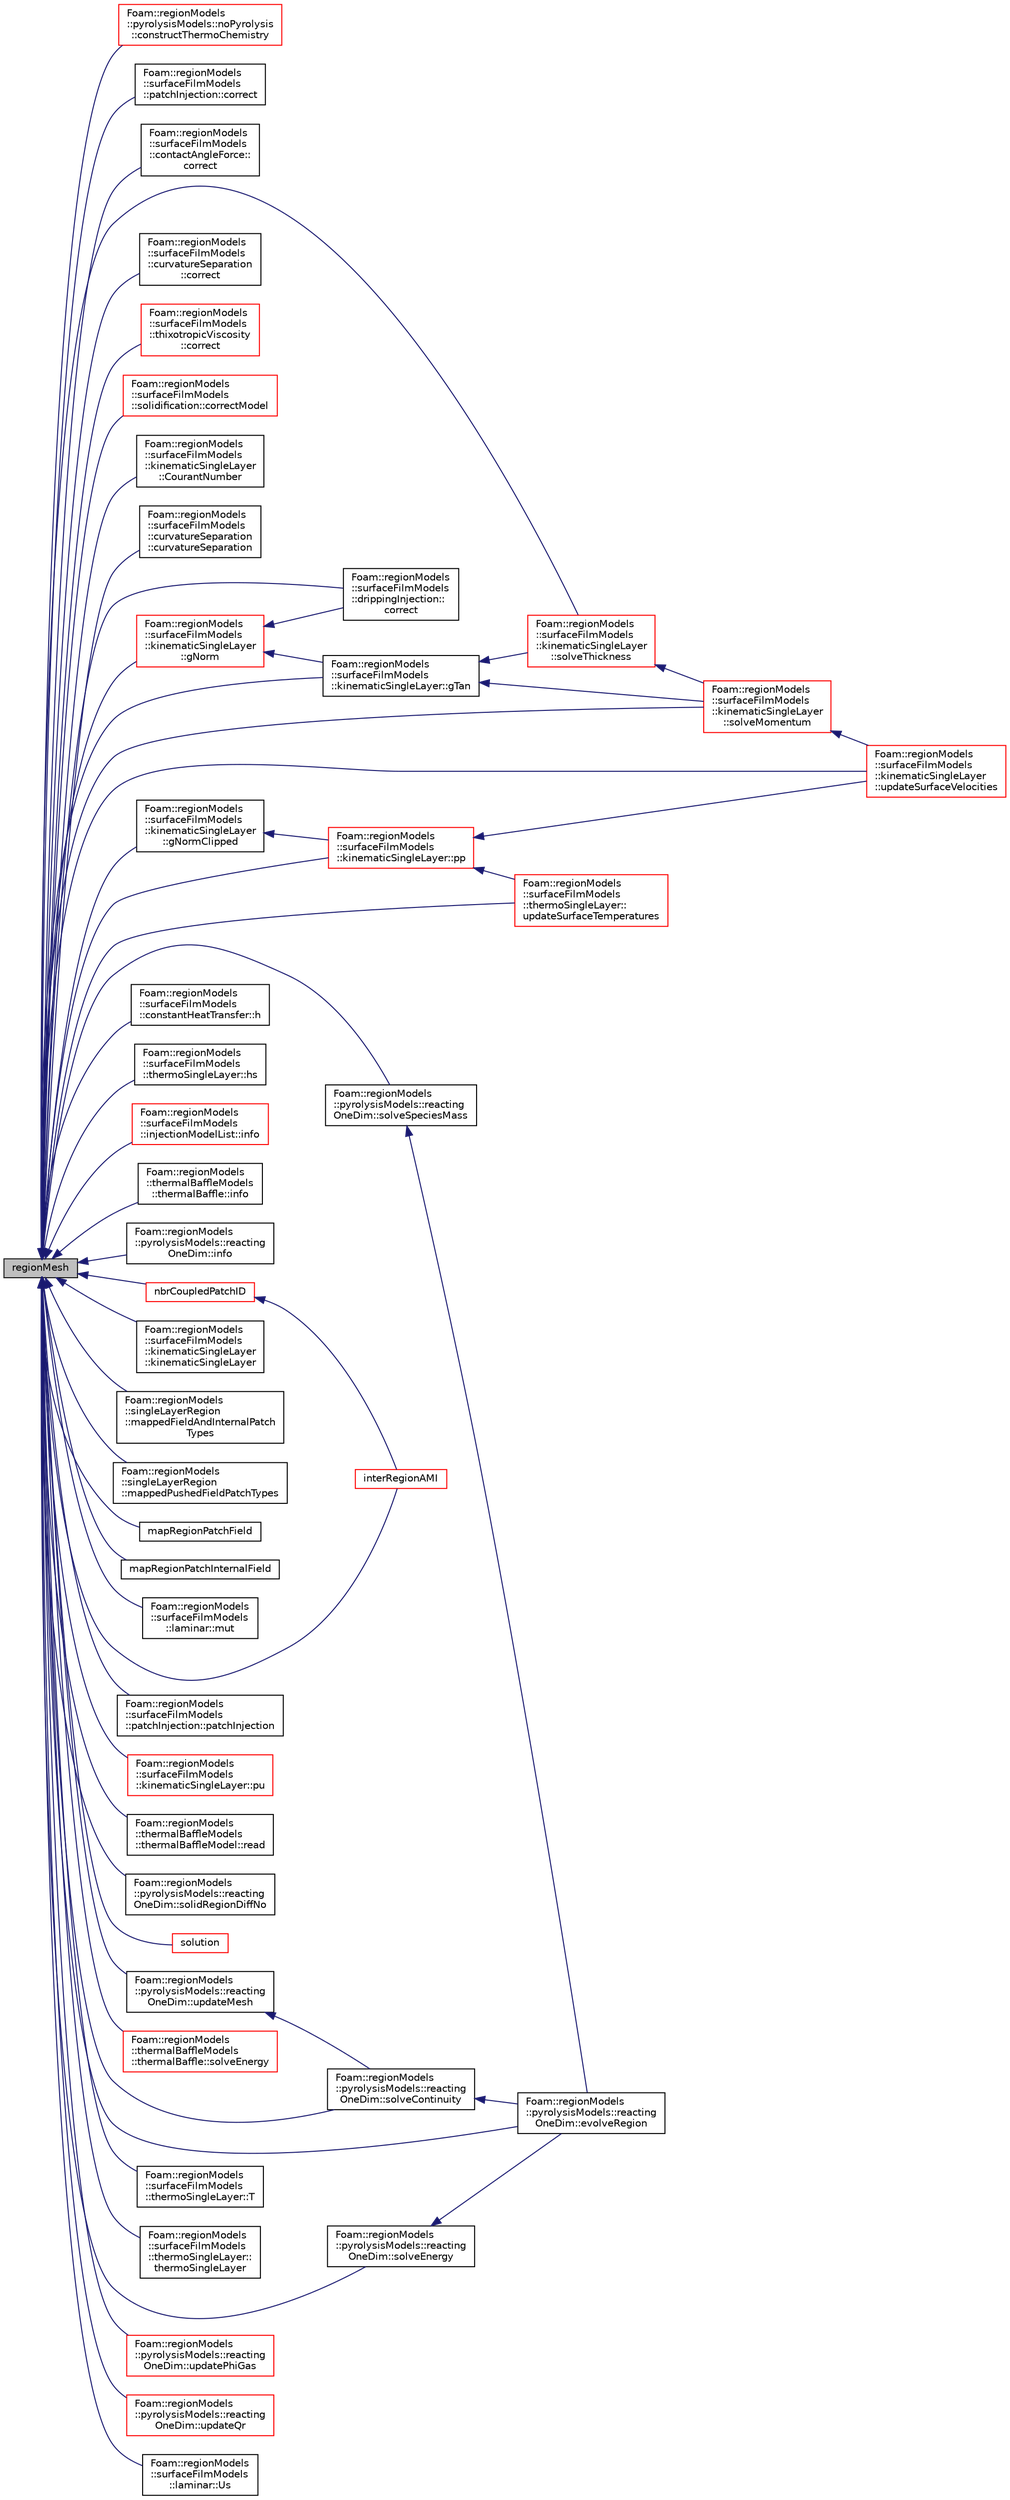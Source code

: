 digraph "regionMesh"
{
  bgcolor="transparent";
  edge [fontname="Helvetica",fontsize="10",labelfontname="Helvetica",labelfontsize="10"];
  node [fontname="Helvetica",fontsize="10",shape=record];
  rankdir="LR";
  Node603 [label="regionMesh",height=0.2,width=0.4,color="black", fillcolor="grey75", style="filled", fontcolor="black"];
  Node603 -> Node604 [dir="back",color="midnightblue",fontsize="10",style="solid",fontname="Helvetica"];
  Node604 [label="Foam::regionModels\l::pyrolysisModels::noPyrolysis\l::constructThermoChemistry",height=0.2,width=0.4,color="red",URL="$a30041.html#abd58fd9dbd7f833fdd872682b18d2ca6",tooltip="Reset solidChemistryModel and solidThermo pointers. "];
  Node603 -> Node606 [dir="back",color="midnightblue",fontsize="10",style="solid",fontname="Helvetica"];
  Node606 [label="Foam::regionModels\l::surfaceFilmModels\l::patchInjection::correct",height=0.2,width=0.4,color="black",URL="$a30189.html#a8c67db65404877aac3731246ffb15754",tooltip="Correct. "];
  Node603 -> Node607 [dir="back",color="midnightblue",fontsize="10",style="solid",fontname="Helvetica"];
  Node607 [label="Foam::regionModels\l::surfaceFilmModels\l::contactAngleForce::\lcorrect",height=0.2,width=0.4,color="black",URL="$a30153.html#ae8286cb1594f9b26a1c5291173459307",tooltip="Correct. "];
  Node603 -> Node608 [dir="back",color="midnightblue",fontsize="10",style="solid",fontname="Helvetica"];
  Node608 [label="Foam::regionModels\l::surfaceFilmModels\l::drippingInjection::\lcorrect",height=0.2,width=0.4,color="black",URL="$a30177.html#a8c67db65404877aac3731246ffb15754",tooltip="Correct. "];
  Node603 -> Node609 [dir="back",color="midnightblue",fontsize="10",style="solid",fontname="Helvetica"];
  Node609 [label="Foam::regionModels\l::surfaceFilmModels\l::curvatureSeparation\l::correct",height=0.2,width=0.4,color="black",URL="$a30173.html#a8c67db65404877aac3731246ffb15754",tooltip="Correct. "];
  Node603 -> Node610 [dir="back",color="midnightblue",fontsize="10",style="solid",fontname="Helvetica"];
  Node610 [label="Foam::regionModels\l::surfaceFilmModels\l::thixotropicViscosity\l::correct",height=0.2,width=0.4,color="red",URL="$a30229.html#a2e639533765b4cde1bd3d0f0c528aa6c",tooltip="Correct. "];
  Node603 -> Node612 [dir="back",color="midnightblue",fontsize="10",style="solid",fontname="Helvetica"];
  Node612 [label="Foam::regionModels\l::surfaceFilmModels\l::solidification::correctModel",height=0.2,width=0.4,color="red",URL="$a30253.html#abd12427a5e2dc465d748364b75b41c46",tooltip="Correct. "];
  Node603 -> Node614 [dir="back",color="midnightblue",fontsize="10",style="solid",fontname="Helvetica"];
  Node614 [label="Foam::regionModels\l::surfaceFilmModels\l::kinematicSingleLayer\l::CourantNumber",height=0.2,width=0.4,color="black",URL="$a30117.html#ae65b4d9fefa89ea7af0cf18525899d63",tooltip="Courant number evaluation. "];
  Node603 -> Node615 [dir="back",color="midnightblue",fontsize="10",style="solid",fontname="Helvetica"];
  Node615 [label="Foam::regionModels\l::surfaceFilmModels\l::curvatureSeparation\l::curvatureSeparation",height=0.2,width=0.4,color="black",URL="$a30173.html#a9222f6abd6732386986265a43f56ea30",tooltip="Construct from surface film model. "];
  Node603 -> Node616 [dir="back",color="midnightblue",fontsize="10",style="solid",fontname="Helvetica"];
  Node616 [label="Foam::regionModels\l::pyrolysisModels::reacting\lOneDim::evolveRegion",height=0.2,width=0.4,color="black",URL="$a30053.html#afde8f52457f90e83a4eaf49755c19ec9",tooltip="Evolve the pyrolysis equations. "];
  Node603 -> Node617 [dir="back",color="midnightblue",fontsize="10",style="solid",fontname="Helvetica"];
  Node617 [label="Foam::regionModels\l::surfaceFilmModels\l::kinematicSingleLayer\l::gNorm",height=0.2,width=0.4,color="red",URL="$a30117.html#ae720bea81bebe78c60ee7313f4e0927c",tooltip="Return the gravity normal-to-patch component contribution. "];
  Node617 -> Node618 [dir="back",color="midnightblue",fontsize="10",style="solid",fontname="Helvetica"];
  Node618 [label="Foam::regionModels\l::surfaceFilmModels\l::kinematicSingleLayer::gTan",height=0.2,width=0.4,color="black",URL="$a30117.html#a1c0012d17f873c2db13bc2113d177055",tooltip="Return the gravity tangential component contributions. "];
  Node618 -> Node619 [dir="back",color="midnightblue",fontsize="10",style="solid",fontname="Helvetica"];
  Node619 [label="Foam::regionModels\l::surfaceFilmModels\l::kinematicSingleLayer\l::solveMomentum",height=0.2,width=0.4,color="red",URL="$a30117.html#aaba5d5ef7ac2693c87b0b31a7605f178",tooltip="Solve for film velocity. "];
  Node619 -> Node620 [dir="back",color="midnightblue",fontsize="10",style="solid",fontname="Helvetica"];
  Node620 [label="Foam::regionModels\l::surfaceFilmModels\l::kinematicSingleLayer\l::updateSurfaceVelocities",height=0.2,width=0.4,color="red",URL="$a30117.html#a22134deef2f1f598fae44f744a1e7962",tooltip="Update film surface velocities. "];
  Node618 -> Node623 [dir="back",color="midnightblue",fontsize="10",style="solid",fontname="Helvetica"];
  Node623 [label="Foam::regionModels\l::surfaceFilmModels\l::kinematicSingleLayer\l::solveThickness",height=0.2,width=0.4,color="red",URL="$a30117.html#a38ccae6e6751502d71d2490fca96a516",tooltip="Solve coupled velocity-thickness equations. "];
  Node623 -> Node619 [dir="back",color="midnightblue",fontsize="10",style="solid",fontname="Helvetica"];
  Node617 -> Node608 [dir="back",color="midnightblue",fontsize="10",style="solid",fontname="Helvetica"];
  Node603 -> Node625 [dir="back",color="midnightblue",fontsize="10",style="solid",fontname="Helvetica"];
  Node625 [label="Foam::regionModels\l::surfaceFilmModels\l::kinematicSingleLayer\l::gNormClipped",height=0.2,width=0.4,color="black",URL="$a30117.html#a02d206df7ce7e235814b5f0bd2f8668d",tooltip="Return the gravity normal-to-patch component contribution. "];
  Node625 -> Node626 [dir="back",color="midnightblue",fontsize="10",style="solid",fontname="Helvetica"];
  Node626 [label="Foam::regionModels\l::surfaceFilmModels\l::kinematicSingleLayer::pp",height=0.2,width=0.4,color="red",URL="$a30117.html#ac0001dfb6180e452fe671ec2a4d8efed",tooltip="Implicit pressure source coefficient. "];
  Node626 -> Node620 [dir="back",color="midnightblue",fontsize="10",style="solid",fontname="Helvetica"];
  Node626 -> Node627 [dir="back",color="midnightblue",fontsize="10",style="solid",fontname="Helvetica"];
  Node627 [label="Foam::regionModels\l::surfaceFilmModels\l::thermoSingleLayer::\lupdateSurfaceTemperatures",height=0.2,width=0.4,color="red",URL="$a30265.html#a20e11eb3132999c1fe4b49811ee262c1",tooltip="Correct the film surface and wall temperatures. "];
  Node603 -> Node618 [dir="back",color="midnightblue",fontsize="10",style="solid",fontname="Helvetica"];
  Node603 -> Node629 [dir="back",color="midnightblue",fontsize="10",style="solid",fontname="Helvetica"];
  Node629 [label="Foam::regionModels\l::surfaceFilmModels\l::constantHeatTransfer::h",height=0.2,width=0.4,color="black",URL="$a30233.html#a68dbe2c1ab6f9fd8328786c2168cd04a",tooltip="Return the heat transfer coefficient [W/m2/K]. "];
  Node603 -> Node630 [dir="back",color="midnightblue",fontsize="10",style="solid",fontname="Helvetica"];
  Node630 [label="Foam::regionModels\l::surfaceFilmModels\l::thermoSingleLayer::hs",height=0.2,width=0.4,color="black",URL="$a30265.html#a7d75274f97f0a1fedbdb3fa3d9099b8f",tooltip="Return sensible enthalpy as a function of temperature. "];
  Node603 -> Node631 [dir="back",color="midnightblue",fontsize="10",style="solid",fontname="Helvetica"];
  Node631 [label="Foam::regionModels\l::surfaceFilmModels\l::injectionModelList::info",height=0.2,width=0.4,color="red",URL="$a30185.html#a535c2aef67becff77ed292ab0eceb44c",tooltip="Provide some info. "];
  Node603 -> Node634 [dir="back",color="midnightblue",fontsize="10",style="solid",fontname="Helvetica"];
  Node634 [label="Foam::regionModels\l::thermalBaffleModels\l::thermalBaffle::info",height=0.2,width=0.4,color="black",URL="$a30277.html#ac1b66fe77173de9e5e8542b2823d6071",tooltip="Provide some feedback. "];
  Node603 -> Node635 [dir="back",color="midnightblue",fontsize="10",style="solid",fontname="Helvetica"];
  Node635 [label="Foam::regionModels\l::pyrolysisModels::reacting\lOneDim::info",height=0.2,width=0.4,color="black",URL="$a30053.html#ac1b66fe77173de9e5e8542b2823d6071",tooltip="Provide some feedback. "];
  Node603 -> Node636 [dir="back",color="midnightblue",fontsize="10",style="solid",fontname="Helvetica"];
  Node636 [label="interRegionAMI",height=0.2,width=0.4,color="red",URL="$a30073.html#a3d907db8ea3b376606581a8ca0eefc90",tooltip="Create or return a new inter-region AMI object. "];
  Node603 -> Node638 [dir="back",color="midnightblue",fontsize="10",style="solid",fontname="Helvetica"];
  Node638 [label="Foam::regionModels\l::surfaceFilmModels\l::kinematicSingleLayer\l::kinematicSingleLayer",height=0.2,width=0.4,color="black",URL="$a30117.html#a14eca3a31a140f9c312c803d4517b361",tooltip="Construct from components. "];
  Node603 -> Node639 [dir="back",color="midnightblue",fontsize="10",style="solid",fontname="Helvetica"];
  Node639 [label="Foam::regionModels\l::singleLayerRegion\l::mappedFieldAndInternalPatch\lTypes",height=0.2,width=0.4,color="black",URL="$a30093.html#ae2a7ec3721c992b5e429a767bb29632c"];
  Node603 -> Node640 [dir="back",color="midnightblue",fontsize="10",style="solid",fontname="Helvetica"];
  Node640 [label="Foam::regionModels\l::singleLayerRegion\l::mappedPushedFieldPatchTypes",height=0.2,width=0.4,color="black",URL="$a30093.html#a13cad2a02f385796529aa91833997724"];
  Node603 -> Node641 [dir="back",color="midnightblue",fontsize="10",style="solid",fontname="Helvetica"];
  Node641 [label="mapRegionPatchField",height=0.2,width=0.4,color="black",URL="$a30073.html#afe244fb905735e95bb8222ca412d9d5b"];
  Node603 -> Node642 [dir="back",color="midnightblue",fontsize="10",style="solid",fontname="Helvetica"];
  Node642 [label="mapRegionPatchInternalField",height=0.2,width=0.4,color="black",URL="$a30073.html#ae9ce5f180332e0d082709a52cbd4701c"];
  Node603 -> Node643 [dir="back",color="midnightblue",fontsize="10",style="solid",fontname="Helvetica"];
  Node643 [label="Foam::regionModels\l::surfaceFilmModels\l::laminar::mut",height=0.2,width=0.4,color="black",URL="$a30149.html#a598ebf47acd469010b9918a35214687a",tooltip="Return the film turbulence viscosity. "];
  Node603 -> Node644 [dir="back",color="midnightblue",fontsize="10",style="solid",fontname="Helvetica"];
  Node644 [label="nbrCoupledPatchID",height=0.2,width=0.4,color="red",URL="$a30073.html#a311bffc7aa460305c0da6fcd3c214e18",tooltip="Return the coupled patch ID paired with coupled patch. "];
  Node644 -> Node636 [dir="back",color="midnightblue",fontsize="10",style="solid",fontname="Helvetica"];
  Node603 -> Node647 [dir="back",color="midnightblue",fontsize="10",style="solid",fontname="Helvetica"];
  Node647 [label="Foam::regionModels\l::surfaceFilmModels\l::patchInjection::patchInjection",height=0.2,width=0.4,color="black",URL="$a30189.html#a152b740d187e325136f51f50c9b798ab",tooltip="Construct from surface film model. "];
  Node603 -> Node626 [dir="back",color="midnightblue",fontsize="10",style="solid",fontname="Helvetica"];
  Node603 -> Node648 [dir="back",color="midnightblue",fontsize="10",style="solid",fontname="Helvetica"];
  Node648 [label="Foam::regionModels\l::surfaceFilmModels\l::kinematicSingleLayer::pu",height=0.2,width=0.4,color="red",URL="$a30117.html#af857966cb5b12af455a84af2f9f65b98",tooltip="Explicit pressure source contribution. "];
  Node603 -> Node649 [dir="back",color="midnightblue",fontsize="10",style="solid",fontname="Helvetica"];
  Node649 [label="Foam::regionModels\l::thermalBaffleModels\l::thermalBaffleModel::read",height=0.2,width=0.4,color="black",URL="$a30281.html#afac0600fef97b05534a595ce00b272ed",tooltip="Read control parameters from dictionary. "];
  Node603 -> Node650 [dir="back",color="midnightblue",fontsize="10",style="solid",fontname="Helvetica"];
  Node650 [label="Foam::regionModels\l::pyrolysisModels::reacting\lOneDim::solidRegionDiffNo",height=0.2,width=0.4,color="black",URL="$a30053.html#a13b515b67177488efbd8bb27dd569939",tooltip="Mean diffusion number of the solid region. "];
  Node603 -> Node651 [dir="back",color="midnightblue",fontsize="10",style="solid",fontname="Helvetica"];
  Node651 [label="solution",height=0.2,width=0.4,color="red",URL="$a30073.html#a20d38af10474fb7b2531fc9cf63cd67c",tooltip="Return the solution dictionary. "];
  Node603 -> Node655 [dir="back",color="midnightblue",fontsize="10",style="solid",fontname="Helvetica"];
  Node655 [label="Foam::regionModels\l::pyrolysisModels::reacting\lOneDim::solveContinuity",height=0.2,width=0.4,color="black",URL="$a30053.html#a1a4c7f06441e29b9703723dfd2e5976d",tooltip="Solve continuity equation. "];
  Node655 -> Node616 [dir="back",color="midnightblue",fontsize="10",style="solid",fontname="Helvetica"];
  Node603 -> Node656 [dir="back",color="midnightblue",fontsize="10",style="solid",fontname="Helvetica"];
  Node656 [label="Foam::regionModels\l::thermalBaffleModels\l::thermalBaffle::solveEnergy",height=0.2,width=0.4,color="red",URL="$a30277.html#a533e6e7fb2c00cd976a89d545355000c",tooltip="Solve energy equation. "];
  Node603 -> Node658 [dir="back",color="midnightblue",fontsize="10",style="solid",fontname="Helvetica"];
  Node658 [label="Foam::regionModels\l::pyrolysisModels::reacting\lOneDim::solveEnergy",height=0.2,width=0.4,color="black",URL="$a30053.html#a533e6e7fb2c00cd976a89d545355000c",tooltip="Solve energy. "];
  Node658 -> Node616 [dir="back",color="midnightblue",fontsize="10",style="solid",fontname="Helvetica"];
  Node603 -> Node619 [dir="back",color="midnightblue",fontsize="10",style="solid",fontname="Helvetica"];
  Node603 -> Node659 [dir="back",color="midnightblue",fontsize="10",style="solid",fontname="Helvetica"];
  Node659 [label="Foam::regionModels\l::pyrolysisModels::reacting\lOneDim::solveSpeciesMass",height=0.2,width=0.4,color="black",URL="$a30053.html#a11a62c12f16dc6c9ed50053f4b66d9a1",tooltip="Solve solid species mass conservation. "];
  Node659 -> Node616 [dir="back",color="midnightblue",fontsize="10",style="solid",fontname="Helvetica"];
  Node603 -> Node623 [dir="back",color="midnightblue",fontsize="10",style="solid",fontname="Helvetica"];
  Node603 -> Node660 [dir="back",color="midnightblue",fontsize="10",style="solid",fontname="Helvetica"];
  Node660 [label="Foam::regionModels\l::surfaceFilmModels\l::thermoSingleLayer::T",height=0.2,width=0.4,color="black",URL="$a30265.html#a88b198e76cac48b149a6419f7389b6b5",tooltip="Return temperature as a function of sensible enthalpy. "];
  Node603 -> Node661 [dir="back",color="midnightblue",fontsize="10",style="solid",fontname="Helvetica"];
  Node661 [label="Foam::regionModels\l::surfaceFilmModels\l::thermoSingleLayer::\lthermoSingleLayer",height=0.2,width=0.4,color="black",URL="$a30265.html#a599169c7bc33623aea76634f78847295",tooltip="Construct from components. "];
  Node603 -> Node662 [dir="back",color="midnightblue",fontsize="10",style="solid",fontname="Helvetica"];
  Node662 [label="Foam::regionModels\l::pyrolysisModels::reacting\lOneDim::updateMesh",height=0.2,width=0.4,color="black",URL="$a30053.html#a952670312514ffa01609add0cd7292dd",tooltip="Update/move mesh based on change in mass. "];
  Node662 -> Node655 [dir="back",color="midnightblue",fontsize="10",style="solid",fontname="Helvetica"];
  Node603 -> Node663 [dir="back",color="midnightblue",fontsize="10",style="solid",fontname="Helvetica"];
  Node663 [label="Foam::regionModels\l::pyrolysisModels::reacting\lOneDim::updatePhiGas",height=0.2,width=0.4,color="red",URL="$a30053.html#a7929b3edb2e13e93a3e98e85bfd45b43",tooltip="Update enthalpy flux for pyrolysis gases. "];
  Node603 -> Node665 [dir="back",color="midnightblue",fontsize="10",style="solid",fontname="Helvetica"];
  Node665 [label="Foam::regionModels\l::pyrolysisModels::reacting\lOneDim::updateQr",height=0.2,width=0.4,color="red",URL="$a30053.html#a7f226e9587fdbd0707a2d93c76e91aaf",tooltip="Update radiative flux in pyrolysis region. "];
  Node603 -> Node627 [dir="back",color="midnightblue",fontsize="10",style="solid",fontname="Helvetica"];
  Node603 -> Node620 [dir="back",color="midnightblue",fontsize="10",style="solid",fontname="Helvetica"];
  Node603 -> Node666 [dir="back",color="midnightblue",fontsize="10",style="solid",fontname="Helvetica"];
  Node666 [label="Foam::regionModels\l::surfaceFilmModels\l::laminar::Us",height=0.2,width=0.4,color="black",URL="$a30149.html#a8cdc11f238df60d8d1fdaeaa5e7d24df",tooltip="Return the film surface velocity. "];
}
